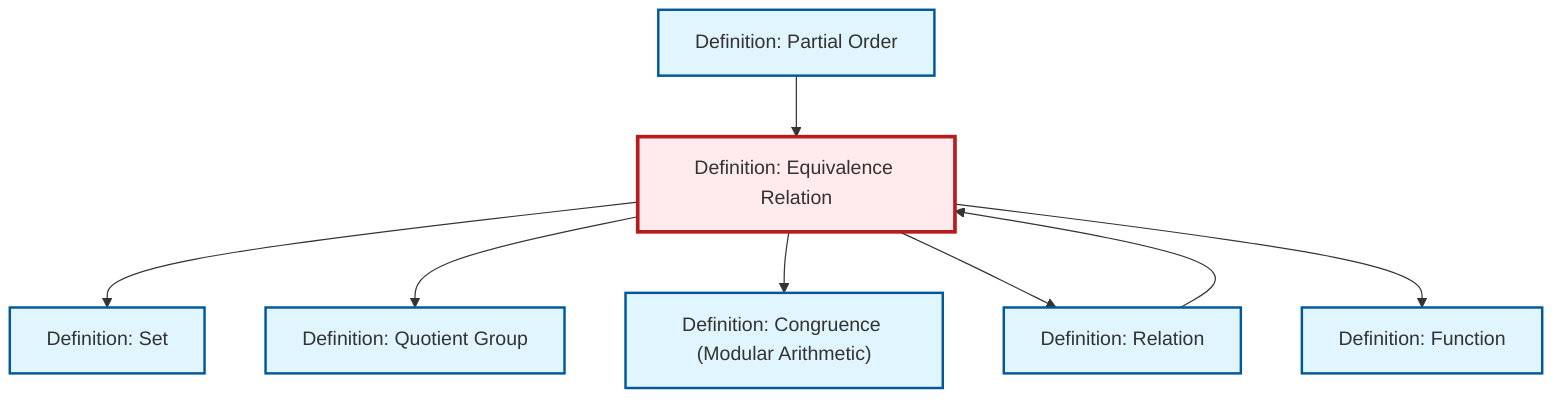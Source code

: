 graph TD
    classDef definition fill:#e1f5fe,stroke:#01579b,stroke-width:2px
    classDef theorem fill:#f3e5f5,stroke:#4a148c,stroke-width:2px
    classDef axiom fill:#fff3e0,stroke:#e65100,stroke-width:2px
    classDef example fill:#e8f5e9,stroke:#1b5e20,stroke-width:2px
    classDef current fill:#ffebee,stroke:#b71c1c,stroke-width:3px
    def-function["Definition: Function"]:::definition
    def-equivalence-relation["Definition: Equivalence Relation"]:::definition
    def-quotient-group["Definition: Quotient Group"]:::definition
    def-partial-order["Definition: Partial Order"]:::definition
    def-congruence["Definition: Congruence (Modular Arithmetic)"]:::definition
    def-relation["Definition: Relation"]:::definition
    def-set["Definition: Set"]:::definition
    def-equivalence-relation --> def-set
    def-equivalence-relation --> def-quotient-group
    def-equivalence-relation --> def-congruence
    def-relation --> def-equivalence-relation
    def-equivalence-relation --> def-relation
    def-partial-order --> def-equivalence-relation
    def-equivalence-relation --> def-function
    class def-equivalence-relation current